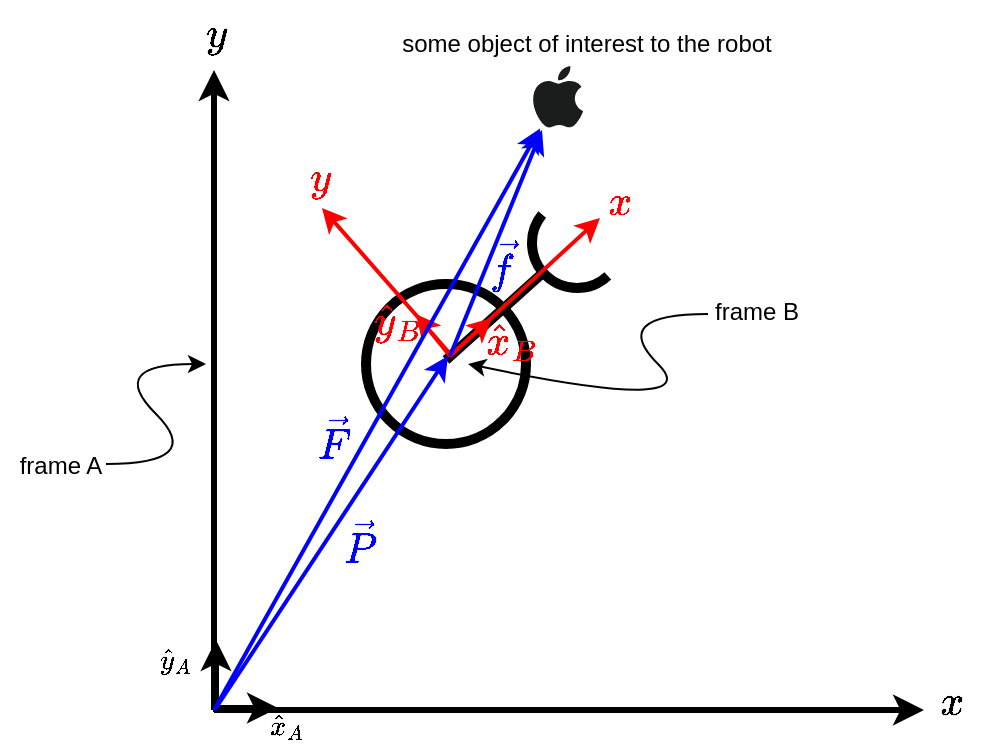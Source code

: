 <mxfile version="21.5.0" type="device" pages="2">
  <diagram name="coordinate_systems_1" id="BQk02zYvDiGCH9mgmaoH">
    <mxGraphModel dx="1122" dy="793" grid="0" gridSize="1" guides="1" tooltips="1" connect="1" arrows="1" fold="1" page="1" pageScale="1" pageWidth="1100" pageHeight="850" math="1" shadow="0">
      <root>
        <mxCell id="0" />
        <mxCell id="1" parent="0" />
        <mxCell id="WpHq-qf4dmo_CIRSQnTy-28" value="\(\hat{y}_A\)" style="text;html=1;align=center;verticalAlign=middle;resizable=0;points=[];autosize=1;strokeColor=none;fillColor=none;" vertex="1" parent="1">
          <mxGeometry x="304" y="518" width="81" height="26" as="geometry" />
        </mxCell>
        <mxCell id="WpHq-qf4dmo_CIRSQnTy-14" value="" style="group;allowArrows=0;dropTarget=0;" vertex="1" connectable="0" parent="1">
          <mxGeometry x="365" y="236" width="355" height="320" as="geometry" />
        </mxCell>
        <mxCell id="WpHq-qf4dmo_CIRSQnTy-1" value="" style="endArrow=classic;html=1;rounded=0;strokeWidth=3;" edge="1" parent="WpHq-qf4dmo_CIRSQnTy-14">
          <mxGeometry width="50" height="50" relative="1" as="geometry">
            <mxPoint y="320" as="sourcePoint" />
            <mxPoint as="targetPoint" />
          </mxGeometry>
        </mxCell>
        <mxCell id="WpHq-qf4dmo_CIRSQnTy-2" value="" style="endArrow=classic;html=1;rounded=0;strokeWidth=3;" edge="1" parent="WpHq-qf4dmo_CIRSQnTy-14">
          <mxGeometry width="50" height="50" relative="1" as="geometry">
            <mxPoint y="320" as="sourcePoint" />
            <mxPoint x="355" y="320" as="targetPoint" />
          </mxGeometry>
        </mxCell>
        <mxCell id="WpHq-qf4dmo_CIRSQnTy-27" value="" style="endArrow=classic;html=1;rounded=0;strokeWidth=3;" edge="1" parent="WpHq-qf4dmo_CIRSQnTy-14">
          <mxGeometry width="50" height="50" relative="1" as="geometry">
            <mxPoint x="1" y="321" as="sourcePoint" />
            <mxPoint x="1" y="285" as="targetPoint" />
          </mxGeometry>
        </mxCell>
        <mxCell id="WpHq-qf4dmo_CIRSQnTy-30" value="" style="endArrow=classic;html=1;rounded=0;strokeWidth=3;" edge="1" parent="WpHq-qf4dmo_CIRSQnTy-14">
          <mxGeometry width="50" height="50" relative="1" as="geometry">
            <mxPoint y="319" as="sourcePoint" />
            <mxPoint x="32" y="319" as="targetPoint" />
          </mxGeometry>
        </mxCell>
        <mxCell id="WpHq-qf4dmo_CIRSQnTy-7" value="" style="group;allowArrows=0;" vertex="1" connectable="0" parent="1">
          <mxGeometry x="441" y="300" width="180" height="123" as="geometry" />
        </mxCell>
        <mxCell id="WpHq-qf4dmo_CIRSQnTy-33" value="&lt;font style=&quot;font-size: 18px;&quot; color=&quot;#ff0000&quot;&gt;\(\hat{y}_B\)&lt;/font&gt;" style="text;html=1;align=center;verticalAlign=middle;resizable=0;points=[];autosize=1;strokeColor=none;fillColor=none;" vertex="1" parent="WpHq-qf4dmo_CIRSQnTy-7">
          <mxGeometry x="-42" y="50" width="113" height="34" as="geometry" />
        </mxCell>
        <mxCell id="WpHq-qf4dmo_CIRSQnTy-12" value="&lt;font style=&quot;font-size: 18px;&quot; color=&quot;#ff0000&quot;&gt;\(x\)&lt;/font&gt;" style="text;html=1;align=center;verticalAlign=middle;resizable=0;points=[];autosize=1;strokeColor=none;fillColor=none;" vertex="1" parent="WpHq-qf4dmo_CIRSQnTy-7">
          <mxGeometry x="102" y="-14" width="49" height="34" as="geometry" />
        </mxCell>
        <mxCell id="WpHq-qf4dmo_CIRSQnTy-3" value="" style="ellipse;whiteSpace=wrap;html=1;aspect=fixed;connectable=0;allowArrows=0;strokeWidth=5;" vertex="1" parent="WpHq-qf4dmo_CIRSQnTy-7">
          <mxGeometry y="43" width="80" height="80" as="geometry" />
        </mxCell>
        <mxCell id="WpHq-qf4dmo_CIRSQnTy-32" value="&lt;font style=&quot;font-size: 18px;&quot; color=&quot;#ff0000&quot;&gt;\(\hat{x}_B\)&lt;/font&gt;" style="text;html=1;align=center;verticalAlign=middle;resizable=0;points=[];autosize=1;strokeColor=none;fillColor=none;" vertex="1" parent="WpHq-qf4dmo_CIRSQnTy-7">
          <mxGeometry x="15" y="55" width="113" height="34" as="geometry" />
        </mxCell>
        <mxCell id="WpHq-qf4dmo_CIRSQnTy-4" value="" style="endArrow=none;html=1;rounded=0;strokeWidth=5;" edge="1" parent="WpHq-qf4dmo_CIRSQnTy-7">
          <mxGeometry width="50" height="50" relative="1" as="geometry">
            <mxPoint x="40" y="81" as="sourcePoint" />
            <mxPoint x="90" y="36" as="targetPoint" />
          </mxGeometry>
        </mxCell>
        <mxCell id="WpHq-qf4dmo_CIRSQnTy-6" value="" style="verticalLabelPosition=bottom;verticalAlign=top;html=1;shape=mxgraph.basic.arc;startAngle=0.38;endAngle=0.859;strokeWidth=5;" vertex="1" parent="WpHq-qf4dmo_CIRSQnTy-7">
          <mxGeometry x="83" width="45" height="45" as="geometry" />
        </mxCell>
        <mxCell id="WpHq-qf4dmo_CIRSQnTy-10" value="" style="endArrow=classic;html=1;rounded=0;strokeColor=#FF0000;strokeWidth=2;" edge="1" parent="WpHq-qf4dmo_CIRSQnTy-7">
          <mxGeometry width="50" height="50" relative="1" as="geometry">
            <mxPoint x="42" y="79" as="sourcePoint" />
            <mxPoint x="117" y="10" as="targetPoint" />
          </mxGeometry>
        </mxCell>
        <mxCell id="WpHq-qf4dmo_CIRSQnTy-11" value="" style="endArrow=classic;html=1;rounded=0;strokeColor=#FF0000;strokeWidth=2;" edge="1" parent="WpHq-qf4dmo_CIRSQnTy-7">
          <mxGeometry width="50" height="50" relative="1" as="geometry">
            <mxPoint x="43" y="79" as="sourcePoint" />
            <mxPoint x="-22" y="5" as="targetPoint" />
          </mxGeometry>
        </mxCell>
        <mxCell id="WpHq-qf4dmo_CIRSQnTy-22" value="" style="curved=1;endArrow=classic;html=1;rounded=0;" edge="1" parent="WpHq-qf4dmo_CIRSQnTy-7">
          <mxGeometry width="50" height="50" relative="1" as="geometry">
            <mxPoint x="171" y="58" as="sourcePoint" />
            <mxPoint x="51" y="83" as="targetPoint" />
            <Array as="points">
              <mxPoint x="121" y="58" />
              <mxPoint x="171" y="108" />
            </Array>
          </mxGeometry>
        </mxCell>
        <mxCell id="WpHq-qf4dmo_CIRSQnTy-26" value="&lt;font style=&quot;font-size: 18px;&quot; color=&quot;#0000ff&quot;&gt;\(\vec{f}\)&lt;/font&gt;" style="text;html=1;align=center;verticalAlign=middle;resizable=0;points=[];autosize=1;strokeColor=none;fillColor=none;" vertex="1" parent="WpHq-qf4dmo_CIRSQnTy-7">
          <mxGeometry x="22" y="16" width="90" height="34" as="geometry" />
        </mxCell>
        <mxCell id="WpHq-qf4dmo_CIRSQnTy-31" value="" style="endArrow=classic;html=1;rounded=0;strokeColor=#FF0000;strokeWidth=2;" edge="1" parent="WpHq-qf4dmo_CIRSQnTy-7">
          <mxGeometry width="50" height="50" relative="1" as="geometry">
            <mxPoint x="42" y="79" as="sourcePoint" />
            <mxPoint x="63" y="60" as="targetPoint" />
          </mxGeometry>
        </mxCell>
        <mxCell id="WpHq-qf4dmo_CIRSQnTy-34" value="" style="endArrow=classic;html=1;rounded=0;strokeColor=#FF0000;strokeWidth=2;" edge="1" parent="WpHq-qf4dmo_CIRSQnTy-7">
          <mxGeometry width="50" height="50" relative="1" as="geometry">
            <mxPoint x="42" y="79" as="sourcePoint" />
            <mxPoint x="25" y="58" as="targetPoint" />
          </mxGeometry>
        </mxCell>
        <mxCell id="WpHq-qf4dmo_CIRSQnTy-35" value="&lt;font style=&quot;font-size: 18px;&quot; color=&quot;#ff0000&quot;&gt;\(\hat{y}_B\)&lt;/font&gt;" style="text;html=1;align=center;verticalAlign=middle;resizable=0;points=[];autosize=1;strokeColor=none;fillColor=none;" vertex="1" parent="WpHq-qf4dmo_CIRSQnTy-7">
          <mxGeometry x="-42" y="45" width="113" height="34" as="geometry" />
        </mxCell>
        <mxCell id="WpHq-qf4dmo_CIRSQnTy-8" value="" style="endArrow=classic;html=1;rounded=0;strokeColor=#0000FF;strokeWidth=2;" edge="1" parent="1">
          <mxGeometry width="50" height="50" relative="1" as="geometry">
            <mxPoint x="366" y="555" as="sourcePoint" />
            <mxPoint x="482" y="379" as="targetPoint" />
          </mxGeometry>
        </mxCell>
        <mxCell id="WpHq-qf4dmo_CIRSQnTy-9" value="&lt;font style=&quot;font-size: 18px;&quot; color=&quot;#0000ff&quot;&gt;\(\vec{P}\)&lt;/font&gt;" style="text;html=1;align=center;verticalAlign=middle;resizable=0;points=[];autosize=1;strokeColor=none;fillColor=none;" vertex="1" parent="1">
          <mxGeometry x="389" y="455" width="98" height="35" as="geometry" />
        </mxCell>
        <mxCell id="WpHq-qf4dmo_CIRSQnTy-13" value="&lt;font style=&quot;font-size: 18px;&quot; color=&quot;#ff0000&quot;&gt;\(y\)&lt;/font&gt;" style="text;html=1;align=center;verticalAlign=middle;resizable=0;points=[];autosize=1;strokeColor=none;fillColor=none;" vertex="1" parent="1">
          <mxGeometry x="393" y="274" width="49" height="34" as="geometry" />
        </mxCell>
        <mxCell id="WpHq-qf4dmo_CIRSQnTy-15" value="&lt;font style=&quot;font-size: 18px;&quot;&gt;\(x\)&lt;/font&gt;" style="text;html=1;align=center;verticalAlign=middle;resizable=0;points=[];autosize=1;strokeColor=none;fillColor=none;" vertex="1" parent="1">
          <mxGeometry x="709" y="535" width="50" height="35" as="geometry" />
        </mxCell>
        <mxCell id="WpHq-qf4dmo_CIRSQnTy-16" value="&lt;font style=&quot;font-size: 18px;&quot;&gt;\(y\)&lt;/font&gt;" style="text;html=1;align=center;verticalAlign=middle;resizable=0;points=[];autosize=1;strokeColor=none;fillColor=none;" vertex="1" parent="1">
          <mxGeometry x="341" y="201" width="50" height="35" as="geometry" />
        </mxCell>
        <mxCell id="WpHq-qf4dmo_CIRSQnTy-17" value="" style="dashed=0;outlineConnect=0;html=1;align=center;labelPosition=center;verticalLabelPosition=bottom;verticalAlign=top;shape=mxgraph.weblogos.apple;fillColor=#1B1C1C;strokeColor=none" vertex="1" parent="1">
          <mxGeometry x="524" y="234" width="25.55" height="31.2" as="geometry" />
        </mxCell>
        <mxCell id="WpHq-qf4dmo_CIRSQnTy-18" value="some object of interest to the robot" style="text;html=1;align=center;verticalAlign=middle;resizable=0;points=[];autosize=1;strokeColor=none;fillColor=none;" vertex="1" parent="1">
          <mxGeometry x="449" y="210" width="203" height="26" as="geometry" />
        </mxCell>
        <mxCell id="WpHq-qf4dmo_CIRSQnTy-19" value="" style="curved=1;endArrow=classic;html=1;rounded=0;" edge="1" parent="1">
          <mxGeometry width="50" height="50" relative="1" as="geometry">
            <mxPoint x="311" y="433" as="sourcePoint" />
            <mxPoint x="361" y="383" as="targetPoint" />
            <Array as="points">
              <mxPoint x="361" y="433" />
              <mxPoint x="311" y="383" />
            </Array>
          </mxGeometry>
        </mxCell>
        <mxCell id="WpHq-qf4dmo_CIRSQnTy-20" value="frame A" style="text;html=1;align=center;verticalAlign=middle;resizable=0;points=[];autosize=1;strokeColor=none;fillColor=none;" vertex="1" parent="1">
          <mxGeometry x="258" y="421" width="59" height="26" as="geometry" />
        </mxCell>
        <mxCell id="WpHq-qf4dmo_CIRSQnTy-21" value="frame B" style="text;html=1;align=center;verticalAlign=middle;resizable=0;points=[];autosize=1;strokeColor=none;fillColor=none;" vertex="1" parent="1">
          <mxGeometry x="606" y="344" width="60" height="26" as="geometry" />
        </mxCell>
        <mxCell id="WpHq-qf4dmo_CIRSQnTy-23" value="" style="endArrow=classic;html=1;rounded=0;strokeColor=#0000FF;strokeWidth=2;" edge="1" parent="1" target="WpHq-qf4dmo_CIRSQnTy-17">
          <mxGeometry width="50" height="50" relative="1" as="geometry">
            <mxPoint x="365" y="556" as="sourcePoint" />
            <mxPoint x="481" y="380" as="targetPoint" />
          </mxGeometry>
        </mxCell>
        <mxCell id="WpHq-qf4dmo_CIRSQnTy-24" value="&lt;font style=&quot;font-size: 18px;&quot; color=&quot;#0000ff&quot;&gt;\(\vec{F}\)&lt;/font&gt;" style="text;html=1;align=center;verticalAlign=middle;resizable=0;points=[];autosize=1;strokeColor=none;fillColor=none;" vertex="1" parent="1">
          <mxGeometry x="377" y="404" width="96" height="34" as="geometry" />
        </mxCell>
        <mxCell id="WpHq-qf4dmo_CIRSQnTy-25" value="" style="endArrow=classic;html=1;rounded=0;strokeColor=#0000FF;strokeWidth=2;" edge="1" parent="1">
          <mxGeometry width="50" height="50" relative="1" as="geometry">
            <mxPoint x="483" y="379" as="sourcePoint" />
            <mxPoint x="529" y="266" as="targetPoint" />
          </mxGeometry>
        </mxCell>
        <mxCell id="WpHq-qf4dmo_CIRSQnTy-29" value="\(\hat{x}_A\)" style="text;html=1;align=center;verticalAlign=middle;resizable=0;points=[];autosize=1;strokeColor=none;fillColor=none;" vertex="1" parent="1">
          <mxGeometry x="360" y="551" width="81" height="26" as="geometry" />
        </mxCell>
      </root>
    </mxGraphModel>
  </diagram>
  <diagram id="aD43aouxjGfD-ajP9DCo" name="2D_Rotation">
    <mxGraphModel dx="830" dy="586" grid="0" gridSize="10" guides="1" tooltips="1" connect="1" arrows="1" fold="1" page="1" pageScale="1" pageWidth="1100" pageHeight="850" math="1" shadow="0">
      <root>
        <mxCell id="0" />
        <mxCell id="1" parent="0" />
        <mxCell id="nYr7v3Ak545N5o96EjIC-4" value="" style="group;allowArrows=0;dropTarget=0;" vertex="1" connectable="0" parent="1">
          <mxGeometry x="400" y="160" width="200" height="200" as="geometry" />
        </mxCell>
        <mxCell id="nYr7v3Ak545N5o96EjIC-5" value="" style="group;rotation=-15;strokeColor=none;allowArrows=0;dropTarget=0;strokeWidth=1;" vertex="1" connectable="0" parent="nYr7v3Ak545N5o96EjIC-4">
          <mxGeometry x="-28" y="-22" width="200" height="200" as="geometry" />
        </mxCell>
        <mxCell id="nYr7v3Ak545N5o96EjIC-6" value="" style="endArrow=classic;html=1;rounded=0;strokeColor=#808080;strokeWidth=2;" edge="1" parent="nYr7v3Ak545N5o96EjIC-5">
          <mxGeometry width="50" height="50" relative="1" as="geometry">
            <mxPoint x="29" y="222" as="sourcePoint" />
            <mxPoint x="222" y="171" as="targetPoint" />
          </mxGeometry>
        </mxCell>
        <mxCell id="nYr7v3Ak545N5o96EjIC-7" value="" style="endArrow=classic;html=1;rounded=0;strokeColor=#808080;strokeWidth=2;" edge="1" parent="nYr7v3Ak545N5o96EjIC-5">
          <mxGeometry width="50" height="50" relative="1" as="geometry">
            <mxPoint x="29" y="222" as="sourcePoint" />
            <mxPoint x="-22" y="29" as="targetPoint" />
          </mxGeometry>
        </mxCell>
        <mxCell id="nYr7v3Ak545N5o96EjIC-2" value="" style="endArrow=classic;html=1;rounded=0;strokeWidth=2;" edge="1" parent="nYr7v3Ak545N5o96EjIC-4">
          <mxGeometry width="50" height="50" relative="1" as="geometry">
            <mxPoint y="200" as="sourcePoint" />
            <mxPoint x="200" y="200" as="targetPoint" />
          </mxGeometry>
        </mxCell>
        <mxCell id="nYr7v3Ak545N5o96EjIC-3" value="" style="endArrow=classic;html=1;rounded=0;strokeWidth=2;" edge="1" parent="nYr7v3Ak545N5o96EjIC-4">
          <mxGeometry width="50" height="50" relative="1" as="geometry">
            <mxPoint y="200" as="sourcePoint" />
            <mxPoint as="targetPoint" />
          </mxGeometry>
        </mxCell>
        <mxCell id="nYr7v3Ak545N5o96EjIC-9" value="&lt;font color=&quot;#808080&quot;&gt;\(\hat{x}_B\)&lt;/font&gt;" style="text;html=1;align=center;verticalAlign=middle;resizable=0;points=[];autosize=1;strokeColor=none;fillColor=none;connectable=0;allowArrows=0;" vertex="1" parent="1">
          <mxGeometry x="540" y="280" width="90" height="30" as="geometry" />
        </mxCell>
        <mxCell id="nYr7v3Ak545N5o96EjIC-10" value="&lt;font color=&quot;#808080&quot;&gt;\(\hat{y}_B\)&lt;/font&gt;" style="text;html=1;align=center;verticalAlign=middle;resizable=0;points=[];autosize=1;strokeColor=none;fillColor=none;connectable=0;allowArrows=0;" vertex="1" parent="1">
          <mxGeometry x="290" y="150" width="90" height="30" as="geometry" />
        </mxCell>
        <mxCell id="nYr7v3Ak545N5o96EjIC-11" value="\(\hat{y}_A\)" style="text;html=1;align=center;verticalAlign=middle;resizable=0;points=[];autosize=1;strokeColor=none;fillColor=none;connectable=0;allowArrows=0;" vertex="1" parent="1">
          <mxGeometry x="370" y="150" width="90" height="30" as="geometry" />
        </mxCell>
        <mxCell id="nYr7v3Ak545N5o96EjIC-12" value="\(\hat{x}_A\)" style="text;html=1;align=center;verticalAlign=middle;resizable=0;points=[];autosize=1;strokeColor=none;fillColor=none;connectable=0;allowArrows=0;" vertex="1" parent="1">
          <mxGeometry x="560" y="360" width="90" height="30" as="geometry" />
        </mxCell>
        <mxCell id="nYr7v3Ak545N5o96EjIC-13" value="" style="endArrow=classic;html=1;rounded=0;" edge="1" parent="1">
          <mxGeometry width="50" height="50" relative="1" as="geometry">
            <mxPoint x="590" y="360" as="sourcePoint" />
            <mxPoint x="590" y="310" as="targetPoint" />
          </mxGeometry>
        </mxCell>
        <mxCell id="nYr7v3Ak545N5o96EjIC-15" value="" style="whiteSpace=wrap;html=1;aspect=fixed;fillColor=none;" vertex="1" parent="1">
          <mxGeometry x="580" y="350" width="10" height="10" as="geometry" />
        </mxCell>
        <mxCell id="nYr7v3Ak545N5o96EjIC-16" value="" style="whiteSpace=wrap;html=1;aspect=fixed;fillColor=none;" vertex="1" parent="1">
          <mxGeometry x="390" y="170" width="10" height="10" as="geometry" />
        </mxCell>
        <mxCell id="nYr7v3Ak545N5o96EjIC-17" value="" style="endArrow=classic;html=1;rounded=0;" edge="1" parent="1">
          <mxGeometry width="50" height="50" relative="1" as="geometry">
            <mxPoint x="400" y="170" as="sourcePoint" />
            <mxPoint x="350" y="170" as="targetPoint" />
          </mxGeometry>
        </mxCell>
        <mxCell id="nYr7v3Ak545N5o96EjIC-20" value="\(\theta\)" style="text;html=1;align=center;verticalAlign=middle;resizable=0;points=[];autosize=1;strokeColor=none;fillColor=none;allowArrows=0;connectable=0;" vertex="1" parent="1">
          <mxGeometry x="424" y="338" width="70" height="30" as="geometry" />
        </mxCell>
        <mxCell id="nYr7v3Ak545N5o96EjIC-19" value="" style="verticalLabelPosition=bottom;verticalAlign=top;html=1;shape=mxgraph.basic.arc;startAngle=0.209;endAngle=0.248;" vertex="1" parent="1">
          <mxGeometry x="350" y="310" width="100" height="100" as="geometry" />
        </mxCell>
        <mxCell id="nYr7v3Ak545N5o96EjIC-21" value="" style="verticalLabelPosition=bottom;verticalAlign=top;html=1;shape=mxgraph.basic.arc;startAngle=0.964;endAngle=0.002;" vertex="1" parent="1">
          <mxGeometry x="350" y="310" width="100" height="100" as="geometry" />
        </mxCell>
        <mxCell id="nYr7v3Ak545N5o96EjIC-22" value="\(\theta\)" style="text;html=1;align=center;verticalAlign=middle;resizable=0;points=[];autosize=1;strokeColor=none;fillColor=none;allowArrows=0;connectable=0;" vertex="1" parent="1">
          <mxGeometry x="358" y="289" width="70" height="30" as="geometry" />
        </mxCell>
        <mxCell id="nYr7v3Ak545N5o96EjIC-23" value="" style="shape=crossbar;whiteSpace=wrap;html=1;rounded=1;direction=south;strokeColor=#B3B3B3;" vertex="1" parent="1">
          <mxGeometry x="600" y="310" width="20" height="50" as="geometry" />
        </mxCell>
        <mxCell id="nYr7v3Ak545N5o96EjIC-25" value="&lt;font color=&quot;#b3b3b3&quot;&gt;\(\sin\theta\)&lt;/font&gt;" style="text;html=1;align=center;verticalAlign=middle;resizable=0;points=[];autosize=1;strokeColor=none;fillColor=none;connectable=0;allowArrows=0;" vertex="1" parent="1">
          <mxGeometry x="585" y="318" width="90" height="30" as="geometry" />
        </mxCell>
        <mxCell id="nYr7v3Ak545N5o96EjIC-26" value="&lt;font color=&quot;#b3b3b3&quot;&gt;\(\cos\theta\)&lt;/font&gt;" style="text;html=1;align=center;verticalAlign=middle;resizable=0;points=[];autosize=1;strokeColor=none;fillColor=none;connectable=0;allowArrows=0;" vertex="1" parent="1">
          <mxGeometry x="290" y="250" width="90" height="30" as="geometry" />
        </mxCell>
        <mxCell id="nYr7v3Ak545N5o96EjIC-27" value="" style="shape=crossbar;whiteSpace=wrap;html=1;rounded=1;direction=south;strokeColor=#B3B3B3;" vertex="1" parent="1">
          <mxGeometry x="305" y="170" width="20" height="190" as="geometry" />
        </mxCell>
        <mxCell id="nYr7v3Ak545N5o96EjIC-28" value="" style="shape=crossbar;whiteSpace=wrap;html=1;rounded=1;strokeColor=#B3B3B3;" vertex="1" parent="1">
          <mxGeometry x="399" y="360" width="191" height="50" as="geometry" />
        </mxCell>
        <mxCell id="nYr7v3Ak545N5o96EjIC-29" value="&lt;font color=&quot;#b3b3b3&quot;&gt;\(\cos\theta\)&lt;/font&gt;" style="text;html=1;align=center;verticalAlign=middle;resizable=0;points=[];autosize=1;strokeColor=none;fillColor=none;connectable=0;allowArrows=0;" vertex="1" parent="1">
          <mxGeometry x="449.5" y="380" width="90" height="30" as="geometry" />
        </mxCell>
        <mxCell id="nYr7v3Ak545N5o96EjIC-30" value="" style="shape=crossbar;whiteSpace=wrap;html=1;rounded=1;strokeColor=#B3B3B3;" vertex="1" parent="1">
          <mxGeometry x="350" y="150" width="50" height="20" as="geometry" />
        </mxCell>
        <mxCell id="nYr7v3Ak545N5o96EjIC-31" value="&lt;font color=&quot;#b3b3b3&quot;&gt;\(sin\theta\)&lt;/font&gt;" style="text;html=1;align=center;verticalAlign=middle;resizable=0;points=[];autosize=1;strokeColor=none;fillColor=none;connectable=0;allowArrows=0;" vertex="1" parent="1">
          <mxGeometry x="335" y="130" width="80" height="30" as="geometry" />
        </mxCell>
      </root>
    </mxGraphModel>
  </diagram>
</mxfile>
